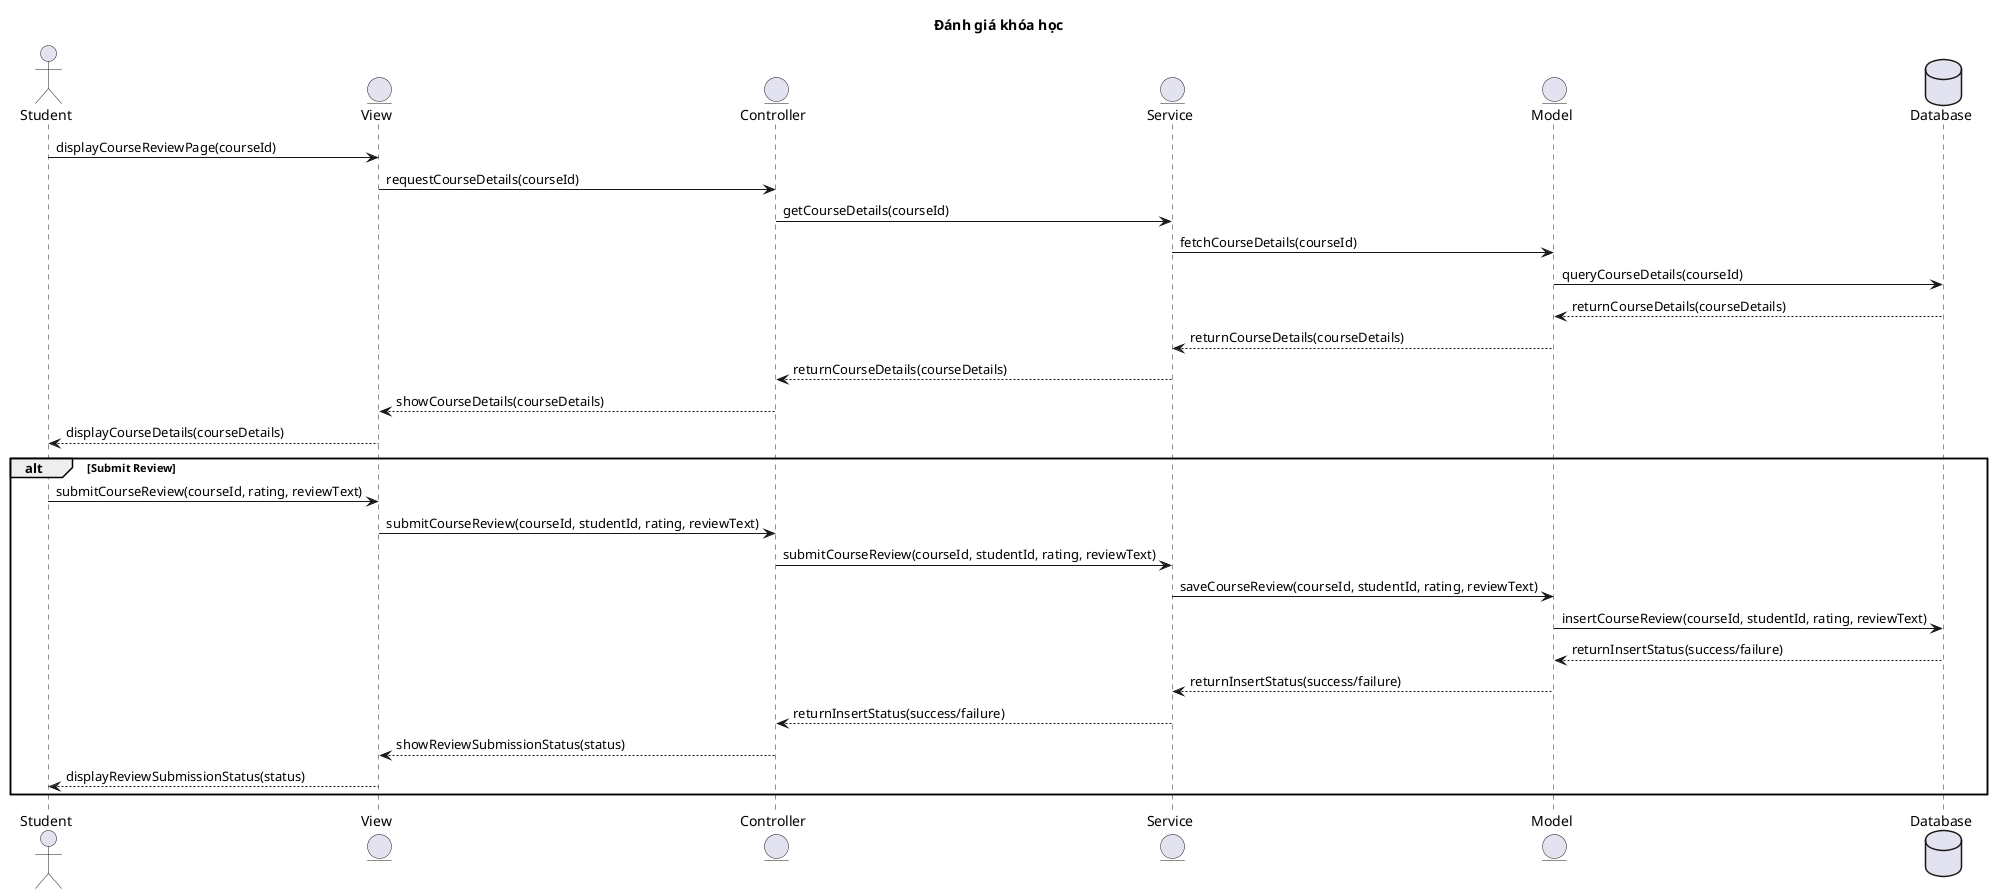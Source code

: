@startuml
title Đánh giá khóa học

actor Student
entity View
entity Controller
entity Service
entity Model
Database Database

Student -> View : displayCourseReviewPage(courseId)
View -> Controller : requestCourseDetails(courseId)
Controller -> Service : getCourseDetails(courseId)
Service -> Model : fetchCourseDetails(courseId)
Model -> Database : queryCourseDetails(courseId)
Database --> Model : returnCourseDetails(courseDetails)
Model --> Service : returnCourseDetails(courseDetails)
Service --> Controller : returnCourseDetails(courseDetails)
Controller --> View : showCourseDetails(courseDetails)
View --> Student : displayCourseDetails(courseDetails)

alt Submit Review
    Student -> View : submitCourseReview(courseId, rating, reviewText)
    View -> Controller : submitCourseReview(courseId, studentId, rating, reviewText)
    Controller -> Service : submitCourseReview(courseId, studentId, rating, reviewText)
    Service -> Model : saveCourseReview(courseId, studentId, rating, reviewText)
    Model -> Database : insertCourseReview(courseId, studentId, rating, reviewText)
    Database --> Model : returnInsertStatus(success/failure)
    Model --> Service : returnInsertStatus(success/failure)
    Service --> Controller : returnInsertStatus(success/failure)
    Controller --> View : showReviewSubmissionStatus(status)
    View --> Student : displayReviewSubmissionStatus(status)
end

@enduml
